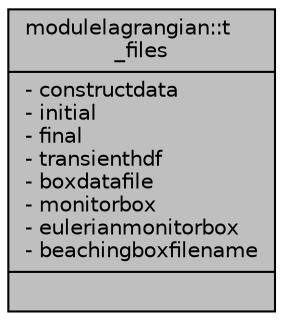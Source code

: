 digraph "modulelagrangian::t_files"
{
 // LATEX_PDF_SIZE
  edge [fontname="Helvetica",fontsize="10",labelfontname="Helvetica",labelfontsize="10"];
  node [fontname="Helvetica",fontsize="10",shape=record];
  Node1 [label="{modulelagrangian::t\l_files\n|- constructdata\l- initial\l- final\l- transienthdf\l- boxdatafile\l- monitorbox\l- eulerianmonitorbox\l- beachingboxfilename\l|}",height=0.2,width=0.4,color="black", fillcolor="grey75", style="filled", fontcolor="black",tooltip=" "];
}
